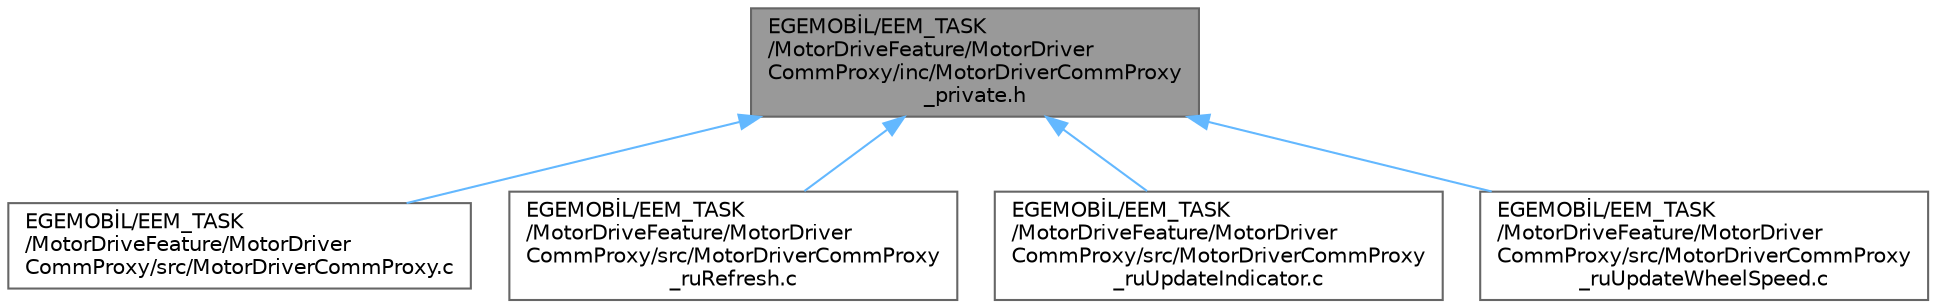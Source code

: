 digraph "EGEMOBİL/EEM_TASK/MotorDriveFeature/MotorDriverCommProxy/inc/MotorDriverCommProxy_private.h"
{
 // LATEX_PDF_SIZE
  bgcolor="transparent";
  edge [fontname=Helvetica,fontsize=10,labelfontname=Helvetica,labelfontsize=10];
  node [fontname=Helvetica,fontsize=10,shape=box,height=0.2,width=0.4];
  Node1 [id="Node000001",label="EGEMOBİL/EEM_TASK\l/MotorDriveFeature/MotorDriver\lCommProxy/inc/MotorDriverCommProxy\l_private.h",height=0.2,width=0.4,color="gray40", fillcolor="grey60", style="filled", fontcolor="black",tooltip="Private definitions for the Motor Driver Communication Proxy (MDCP)."];
  Node1 -> Node2 [id="edge1_Node000001_Node000002",dir="back",color="steelblue1",style="solid",tooltip=" "];
  Node2 [id="Node000002",label="EGEMOBİL/EEM_TASK\l/MotorDriveFeature/MotorDriver\lCommProxy/src/MotorDriverCommProxy.c",height=0.2,width=0.4,color="grey40", fillcolor="white", style="filled",URL="$_motor_driver_comm_proxy_8c.html",tooltip="This file contains the private implementation for the MotorDriverCommProxy."];
  Node1 -> Node3 [id="edge2_Node000001_Node000003",dir="back",color="steelblue1",style="solid",tooltip=" "];
  Node3 [id="Node000003",label="EGEMOBİL/EEM_TASK\l/MotorDriveFeature/MotorDriver\lCommProxy/src/MotorDriverCommProxy\l_ruRefresh.c",height=0.2,width=0.4,color="grey40", fillcolor="white", style="filled",URL="$_motor_driver_comm_proxy__ru_refresh_8c.html",tooltip="Refreshes the motor driver communication proxy."];
  Node1 -> Node4 [id="edge3_Node000001_Node000004",dir="back",color="steelblue1",style="solid",tooltip=" "];
  Node4 [id="Node000004",label="EGEMOBİL/EEM_TASK\l/MotorDriveFeature/MotorDriver\lCommProxy/src/MotorDriverCommProxy\l_ruUpdateIndicator.c",height=0.2,width=0.4,color="grey40", fillcolor="white", style="filled",URL="$_motor_driver_comm_proxy__ru_update_indicator_8c.html",tooltip="Updates the motor driver indicator lamps based on the current status."];
  Node1 -> Node5 [id="edge4_Node000001_Node000005",dir="back",color="steelblue1",style="solid",tooltip=" "];
  Node5 [id="Node000005",label="EGEMOBİL/EEM_TASK\l/MotorDriveFeature/MotorDriver\lCommProxy/src/MotorDriverCommProxy\l_ruUpdateWheelSpeed.c",height=0.2,width=0.4,color="grey40", fillcolor="white", style="filled",URL="$_motor_driver_comm_proxy__ru_update_wheel_speed_8c.html",tooltip="Updates the wheel speed in the motor driver communication proxy."];
}
